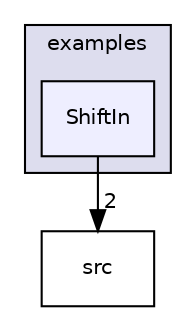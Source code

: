 digraph "examples/ShiftIn" {
  compound=true
  node [ fontsize="10", fontname="Helvetica"];
  edge [ labelfontsize="10", labelfontname="Helvetica"];
  subgraph clusterdir_d28a4824dc47e487b107a5db32ef43c4 {
    graph [ bgcolor="#ddddee", pencolor="black", label="examples" fontname="Helvetica", fontsize="10", URL="dir_d28a4824dc47e487b107a5db32ef43c4.html"]
  dir_7bc3442bf75c7387d015bca600bd78ec [shape=box, label="ShiftIn", style="filled", fillcolor="#eeeeff", pencolor="black", URL="dir_7bc3442bf75c7387d015bca600bd78ec.html"];
  }
  dir_68267d1309a1af8e8297ef4c3efbcdba [shape=box label="src" URL="dir_68267d1309a1af8e8297ef4c3efbcdba.html"];
  dir_7bc3442bf75c7387d015bca600bd78ec->dir_68267d1309a1af8e8297ef4c3efbcdba [headlabel="2", labeldistance=1.5 headhref="dir_000004_000007.html"];
}
